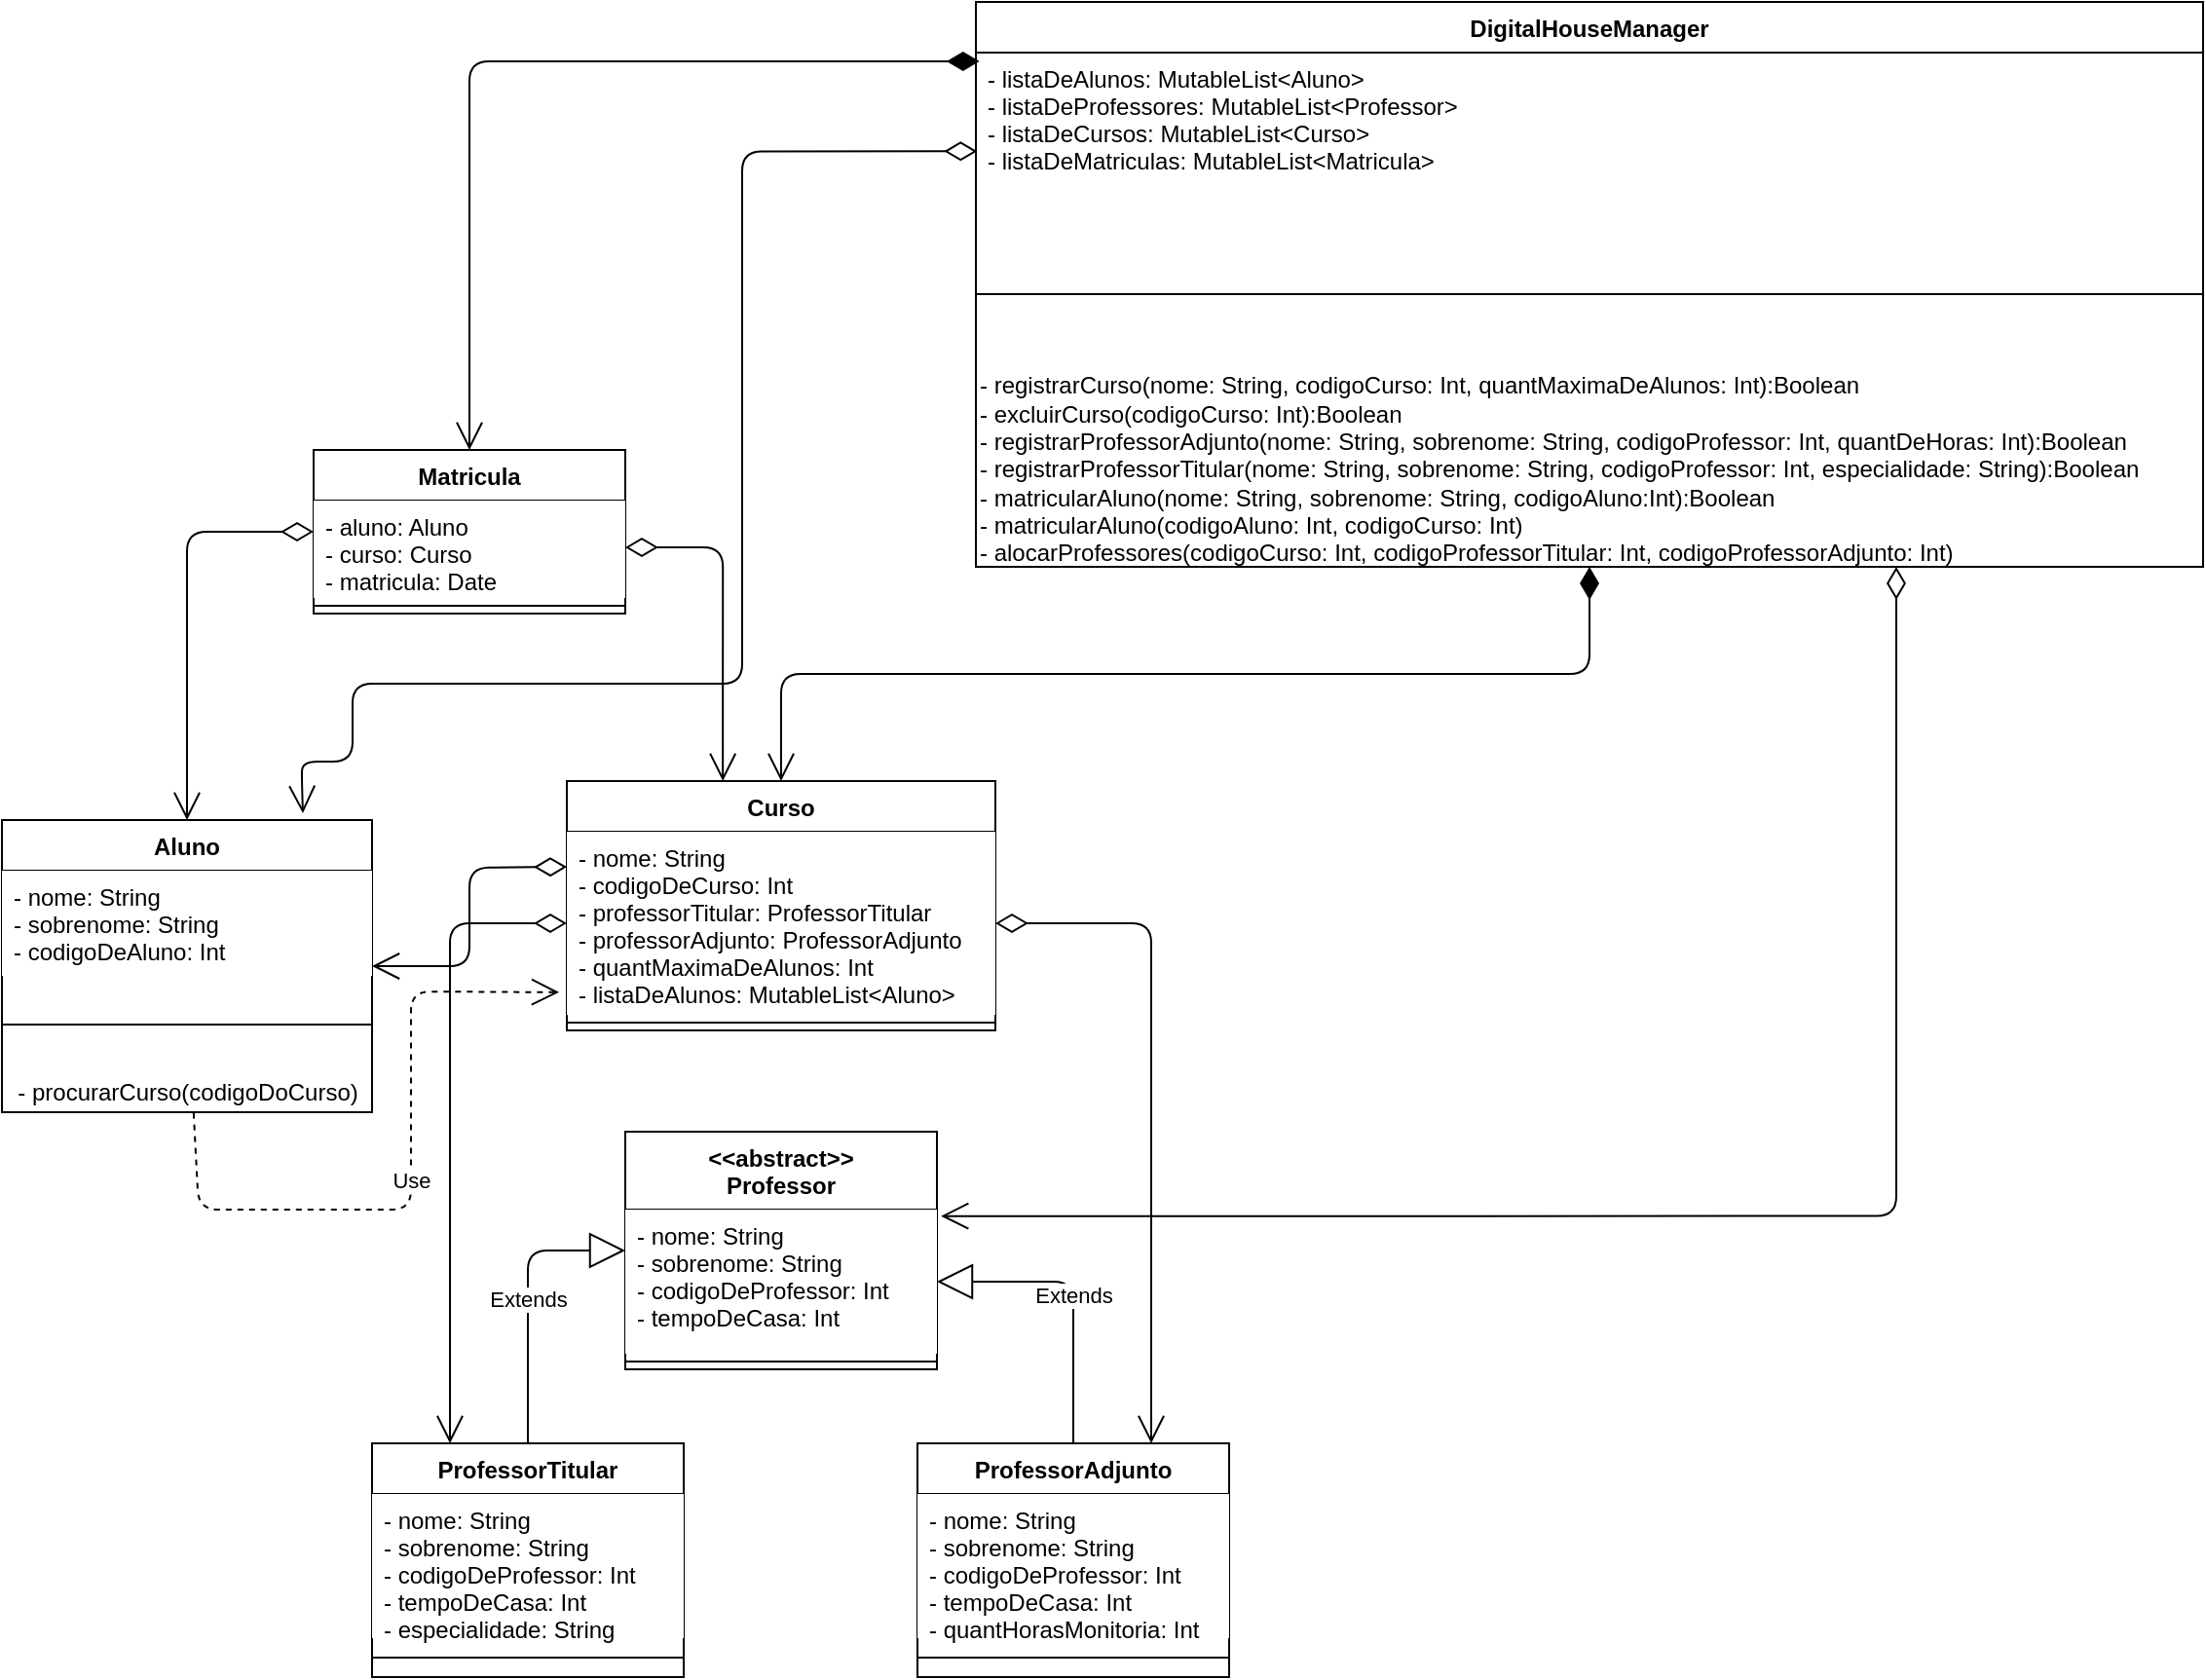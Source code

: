 <mxfile version="13.7.5" type="device"><diagram id="C5RBs43oDa-KdzZeNtuy" name="Page-1"><mxGraphModel dx="1091" dy="703" grid="1" gridSize="10" guides="0" tooltips="1" connect="1" arrows="1" fold="1" page="1" pageScale="1" pageWidth="827" pageHeight="1169" math="0" shadow="0"><root><mxCell id="WIyWlLk6GJQsqaUBKTNV-0"/><mxCell id="WIyWlLk6GJQsqaUBKTNV-1" parent="WIyWlLk6GJQsqaUBKTNV-0"/><mxCell id="6Tx9JxIIro4UoVuHAUKh-21" value="Extends" style="endArrow=block;endSize=16;endFill=0;html=1;entryX=0;entryY=0.5;entryDx=0;entryDy=0;exitX=0.5;exitY=0;exitDx=0;exitDy=0;" parent="WIyWlLk6GJQsqaUBKTNV-1" source="6Tx9JxIIro4UoVuHAUKh-15" target="2qhh8JdvaFWv3G7_nNXt-10" edge="1"><mxGeometry width="160" relative="1" as="geometry"><mxPoint x="570" y="750" as="sourcePoint"/><mxPoint x="730" y="750" as="targetPoint"/><Array as="points"><mxPoint x="610" y="671"/></Array></mxGeometry></mxCell><mxCell id="6Tx9JxIIro4UoVuHAUKh-22" value="Extends" style="endArrow=block;endSize=16;endFill=0;html=1;entryX=1;entryY=0.5;entryDx=0;entryDy=0;exitX=0.5;exitY=0;exitDx=0;exitDy=0;" parent="WIyWlLk6GJQsqaUBKTNV-1" source="6Tx9JxIIro4UoVuHAUKh-18" target="2qhh8JdvaFWv3G7_nNXt-11" edge="1"><mxGeometry width="160" relative="1" as="geometry"><mxPoint x="850" y="720" as="sourcePoint"/><mxPoint x="1010" y="720" as="targetPoint"/><Array as="points"><mxPoint x="890" y="687"/></Array></mxGeometry></mxCell><mxCell id="6Tx9JxIIro4UoVuHAUKh-23" value="" style="endArrow=open;html=1;endSize=12;startArrow=diamondThin;startSize=14;startFill=0;edgeStyle=orthogonalEdgeStyle;align=left;verticalAlign=bottom;exitX=0;exitY=0.5;exitDx=0;exitDy=0;entryX=0.25;entryY=0;entryDx=0;entryDy=0;" parent="WIyWlLk6GJQsqaUBKTNV-1" source="2qhh8JdvaFWv3G7_nNXt-1" target="6Tx9JxIIro4UoVuHAUKh-15" edge="1"><mxGeometry x="-0.821" y="-34" relative="1" as="geometry"><mxPoint x="450" y="680" as="sourcePoint"/><mxPoint x="610" y="680" as="targetPoint"/><mxPoint as="offset"/></mxGeometry></mxCell><mxCell id="6Tx9JxIIro4UoVuHAUKh-24" value="" style="endArrow=open;html=1;endSize=12;startArrow=diamondThin;startSize=14;startFill=0;edgeStyle=orthogonalEdgeStyle;align=left;verticalAlign=bottom;exitX=1;exitY=0.5;exitDx=0;exitDy=0;entryX=0.75;entryY=0;entryDx=0;entryDy=0;" parent="WIyWlLk6GJQsqaUBKTNV-1" source="2qhh8JdvaFWv3G7_nNXt-1" target="6Tx9JxIIro4UoVuHAUKh-18" edge="1"><mxGeometry x="-0.832" y="34" relative="1" as="geometry"><mxPoint x="880" y="530" as="sourcePoint"/><mxPoint x="1040" y="530" as="targetPoint"/><mxPoint as="offset"/></mxGeometry></mxCell><mxCell id="6Tx9JxIIro4UoVuHAUKh-26" value="" style="endArrow=open;html=1;endSize=12;startArrow=diamondThin;startSize=14;startFill=0;edgeStyle=orthogonalEdgeStyle;align=left;verticalAlign=bottom;entryX=1;entryY=0.5;entryDx=0;entryDy=0;" parent="WIyWlLk6GJQsqaUBKTNV-1" target="2qhh8JdvaFWv3G7_nNXt-7" edge="1"><mxGeometry x="-1" y="20" relative="1" as="geometry"><mxPoint x="630" y="474" as="sourcePoint"/><mxPoint x="670" y="380" as="targetPoint"/><mxPoint as="offset"/></mxGeometry></mxCell><mxCell id="6Tx9JxIIro4UoVuHAUKh-38" value="1" style="endArrow=open;html=1;endSize=12;startArrow=diamondThin;startSize=14;startFill=0;edgeStyle=orthogonalEdgeStyle;align=left;verticalAlign=bottom;exitX=0;exitY=0.5;exitDx=0;exitDy=0;entryX=0.5;entryY=0;entryDx=0;entryDy=0;" parent="WIyWlLk6GJQsqaUBKTNV-1" source="6Tx9JxIIro4UoVuHAUKh-27" target="2qhh8JdvaFWv3G7_nNXt-7" edge="1"><mxGeometry x="-1" y="3" relative="1" as="geometry"><mxPoint x="420" y="310" as="sourcePoint"/><mxPoint x="580" y="310" as="targetPoint"/></mxGeometry></mxCell><mxCell id="6Tx9JxIIro4UoVuHAUKh-40" value="" style="endArrow=open;html=1;endSize=12;startArrow=diamondThin;startSize=14;startFill=1;edgeStyle=orthogonalEdgeStyle;align=left;verticalAlign=bottom;exitX=0.5;exitY=1;exitDx=0;exitDy=0;entryX=0.5;entryY=0;entryDx=0;entryDy=0;" parent="WIyWlLk6GJQsqaUBKTNV-1" source="6Tx9JxIIro4UoVuHAUKh-30" target="2qhh8JdvaFWv3G7_nNXt-0" edge="1"><mxGeometry x="-0.559" y="120" relative="1" as="geometry"><mxPoint x="930" y="390" as="sourcePoint"/><mxPoint x="1090" y="390" as="targetPoint"/><mxPoint x="120" y="-120" as="offset"/></mxGeometry></mxCell><mxCell id="6Tx9JxIIro4UoVuHAUKh-41" value="" style="endArrow=open;html=1;endSize=12;startArrow=diamondThin;startSize=14;startFill=0;edgeStyle=orthogonalEdgeStyle;align=left;verticalAlign=bottom;exitX=0.75;exitY=1;exitDx=0;exitDy=0;entryX=1.013;entryY=0.045;entryDx=0;entryDy=0;entryPerimeter=0;" parent="WIyWlLk6GJQsqaUBKTNV-1" source="6Tx9JxIIro4UoVuHAUKh-30" target="2qhh8JdvaFWv3G7_nNXt-11" edge="1"><mxGeometry x="-1" y="3" relative="1" as="geometry"><mxPoint x="1030" y="420" as="sourcePoint"/><mxPoint x="1190" y="420" as="targetPoint"/></mxGeometry></mxCell><mxCell id="6Tx9JxIIro4UoVuHAUKh-43" value="" style="endArrow=open;html=1;endSize=12;startArrow=diamondThin;startSize=14;startFill=1;edgeStyle=orthogonalEdgeStyle;align=left;verticalAlign=bottom;exitX=0.003;exitY=0.053;exitDx=0;exitDy=0;exitPerimeter=0;entryX=0.5;entryY=0;entryDx=0;entryDy=0;" parent="WIyWlLk6GJQsqaUBKTNV-1" source="6Tx9JxIIro4UoVuHAUKh-31" target="6Tx9JxIIro4UoVuHAUKh-27" edge="1"><mxGeometry x="-0.698" y="-50" relative="1" as="geometry"><mxPoint x="640" y="230" as="sourcePoint"/><mxPoint x="800" y="230" as="targetPoint"/><mxPoint as="offset"/></mxGeometry></mxCell><mxCell id="6Tx9JxIIro4UoVuHAUKh-44" value="" style="endArrow=open;html=1;endSize=12;startArrow=diamondThin;startSize=14;startFill=0;edgeStyle=orthogonalEdgeStyle;align=left;verticalAlign=bottom;exitX=0.001;exitY=0.603;exitDx=0;exitDy=0;exitPerimeter=0;entryX=0.813;entryY=-0.023;entryDx=0;entryDy=0;entryPerimeter=0;" parent="WIyWlLk6GJQsqaUBKTNV-1" source="6Tx9JxIIro4UoVuHAUKh-31" target="2qhh8JdvaFWv3G7_nNXt-7" edge="1"><mxGeometry x="-0.683" y="-100" relative="1" as="geometry"><mxPoint x="540" y="420" as="sourcePoint"/><mxPoint x="520" y="420" as="targetPoint"/><Array as="points"><mxPoint x="720" y="107"/><mxPoint x="720" y="380"/><mxPoint x="520" y="380"/><mxPoint x="520" y="420"/><mxPoint x="494" y="420"/><mxPoint x="494" y="430"/></Array><mxPoint x="50" y="-86" as="offset"/></mxGeometry></mxCell><mxCell id="6Tx9JxIIro4UoVuHAUKh-46" value="" style="endArrow=open;html=1;endSize=12;startArrow=diamondThin;startSize=14;startFill=0;edgeStyle=orthogonalEdgeStyle;align=left;verticalAlign=bottom;entryX=0.364;entryY=0;entryDx=0;entryDy=0;entryPerimeter=0;" parent="WIyWlLk6GJQsqaUBKTNV-1" target="2qhh8JdvaFWv3G7_nNXt-0" edge="1"><mxGeometry x="-0.53" y="60" relative="1" as="geometry"><mxPoint x="660" y="310" as="sourcePoint"/><mxPoint x="820" y="310" as="targetPoint"/><Array as="points"><mxPoint x="710" y="310"/></Array><mxPoint as="offset"/></mxGeometry></mxCell><mxCell id="2qhh8JdvaFWv3G7_nNXt-10" value="&lt;&lt;abstract&gt;&gt;&#10;Professor" style="swimlane;fontStyle=1;align=center;verticalAlign=top;childLayout=stackLayout;horizontal=1;startSize=40;horizontalStack=0;resizeParent=1;resizeParentMax=0;resizeLast=0;collapsible=1;marginBottom=0;" parent="WIyWlLk6GJQsqaUBKTNV-1" vertex="1"><mxGeometry x="660" y="610" width="160" height="122" as="geometry"/></mxCell><mxCell id="2qhh8JdvaFWv3G7_nNXt-11" value="- nome: String&#10;- sobrenome: String&#10;- codigoDeProfessor: Int&#10;- tempoDeCasa: Int" style="text;strokeColor=none;align=left;verticalAlign=top;spacingLeft=4;spacingRight=4;overflow=hidden;rotatable=0;points=[[0,0.5],[1,0.5]];portConstraint=eastwest;fillColor=#ffffff;" parent="2qhh8JdvaFWv3G7_nNXt-10" vertex="1"><mxGeometry y="40" width="160" height="74" as="geometry"/></mxCell><mxCell id="2qhh8JdvaFWv3G7_nNXt-12" value="" style="line;strokeWidth=1;fillColor=none;align=left;verticalAlign=middle;spacingTop=-1;spacingLeft=3;spacingRight=3;rotatable=0;labelPosition=right;points=[];portConstraint=eastwest;" parent="2qhh8JdvaFWv3G7_nNXt-10" vertex="1"><mxGeometry y="114" width="160" height="8" as="geometry"/></mxCell><mxCell id="6Tx9JxIIro4UoVuHAUKh-30" value="DigitalHouseManager" style="swimlane;fontStyle=1;align=center;verticalAlign=middle;childLayout=stackLayout;horizontal=1;startSize=26;horizontalStack=0;resizeParent=1;resizeParentMax=0;resizeLast=0;collapsible=1;marginBottom=0;" parent="WIyWlLk6GJQsqaUBKTNV-1" vertex="1"><mxGeometry x="840" y="30" width="630" height="290" as="geometry"/></mxCell><mxCell id="6Tx9JxIIro4UoVuHAUKh-31" value="- listaDeAlunos: MutableList&lt;Aluno&gt;&#10;- listaDeProfessores: MutableList&lt;Professor&gt;&#10;- listaDeCursos: MutableList&lt;Curso&gt;&#10;- listaDeMatriculas: MutableList&lt;Matricula&gt;" style="text;strokeColor=none;fillColor=none;align=left;verticalAlign=top;spacingLeft=4;spacingRight=4;overflow=hidden;rotatable=0;points=[[0,0.5],[1,0.5]];portConstraint=eastwest;" parent="6Tx9JxIIro4UoVuHAUKh-30" vertex="1"><mxGeometry y="26" width="630" height="84" as="geometry"/></mxCell><mxCell id="6Tx9JxIIro4UoVuHAUKh-32" value="" style="line;strokeWidth=1;fillColor=none;align=left;verticalAlign=middle;spacingTop=-1;spacingLeft=3;spacingRight=3;rotatable=0;labelPosition=right;points=[];portConstraint=eastwest;" parent="6Tx9JxIIro4UoVuHAUKh-30" vertex="1"><mxGeometry y="110" width="630" height="80" as="geometry"/></mxCell><mxCell id="6Tx9JxIIro4UoVuHAUKh-49" value="&lt;div&gt;- registrarCurso(nome: String, codigoCurso: Int, quantMaximaDeAlunos: Int):Boolean&lt;/div&gt;&lt;div&gt;- excluirCurso(codigoCurso: Int):Boolean&lt;/div&gt;&lt;div&gt;- registrarProfessorAdjunto(nome: String, sobrenome: String, codigoProfessor: Int, quantDeHoras: Int):Boolean&lt;/div&gt;&lt;div&gt;- registrarProfessorTitular(nome: String, sobrenome: String, codigoProfessor: Int, especialidade: String):Boolean&lt;/div&gt;&lt;div&gt;- matricularAluno(nome: String, sobrenome: String, codigoAluno:Int):Boolean&lt;/div&gt;&lt;div&gt;- matricularAluno(codigoAluno: Int, codigoCurso: Int)&lt;/div&gt;&lt;div&gt;- alocarProfessores(codigoCurso: Int, codigoProfessorTitular: Int, codigoProfessorAdjunto: Int)&lt;/div&gt;" style="text;html=1;align=left;verticalAlign=middle;resizable=0;points=[];autosize=1;horizontal=1;rounded=0;" parent="6Tx9JxIIro4UoVuHAUKh-30" vertex="1"><mxGeometry y="190" width="630" height="100" as="geometry"/></mxCell><mxCell id="2qhh8JdvaFWv3G7_nNXt-7" value="Aluno" style="swimlane;fontStyle=1;align=center;verticalAlign=top;childLayout=stackLayout;horizontal=1;startSize=26;horizontalStack=0;resizeParent=1;resizeParentMax=0;resizeLast=0;collapsible=1;marginBottom=0;" parent="WIyWlLk6GJQsqaUBKTNV-1" vertex="1"><mxGeometry x="340" y="450" width="190" height="150" as="geometry"/></mxCell><mxCell id="2qhh8JdvaFWv3G7_nNXt-8" value="- nome: String&#10;- sobrenome: String&#10;- codigoDeAluno: Int" style="text;strokeColor=none;align=left;verticalAlign=top;spacingLeft=4;spacingRight=4;overflow=hidden;rotatable=0;points=[[0,0.5],[1,0.5]];portConstraint=eastwest;fillColor=#ffffff;" parent="2qhh8JdvaFWv3G7_nNXt-7" vertex="1"><mxGeometry y="26" width="190" height="54" as="geometry"/></mxCell><mxCell id="2qhh8JdvaFWv3G7_nNXt-9" value="" style="line;strokeWidth=1;fillColor=none;align=left;verticalAlign=middle;spacingTop=-1;spacingLeft=3;spacingRight=3;rotatable=0;labelPosition=right;points=[];portConstraint=eastwest;" parent="2qhh8JdvaFWv3G7_nNXt-7" vertex="1"><mxGeometry y="80" width="190" height="50" as="geometry"/></mxCell><mxCell id="TVMD13WR2XPwyhXBtFd1-4" value="- procurarCurso(codigoDoCurso)" style="text;html=1;align=center;verticalAlign=middle;resizable=0;points=[];autosize=1;" vertex="1" parent="2qhh8JdvaFWv3G7_nNXt-7"><mxGeometry y="130" width="190" height="20" as="geometry"/></mxCell><mxCell id="6Tx9JxIIro4UoVuHAUKh-15" value="ProfessorTitular" style="swimlane;fontStyle=1;align=center;verticalAlign=top;childLayout=stackLayout;horizontal=1;startSize=26;horizontalStack=0;resizeParent=1;resizeParentMax=0;resizeLast=0;collapsible=1;marginBottom=0;" parent="WIyWlLk6GJQsqaUBKTNV-1" vertex="1"><mxGeometry x="530" y="770" width="160" height="120" as="geometry"/></mxCell><mxCell id="6Tx9JxIIro4UoVuHAUKh-16" value="- nome: String&#10;- sobrenome: String&#10;- codigoDeProfessor: Int&#10;- tempoDeCasa: Int&#10;- especialidade: String" style="text;strokeColor=none;align=left;verticalAlign=top;spacingLeft=4;spacingRight=4;overflow=hidden;rotatable=0;points=[[0,0.5],[1,0.5]];portConstraint=eastwest;fillColor=#ffffff;" parent="6Tx9JxIIro4UoVuHAUKh-15" vertex="1"><mxGeometry y="26" width="160" height="74" as="geometry"/></mxCell><mxCell id="6Tx9JxIIro4UoVuHAUKh-17" value="" style="line;strokeWidth=1;fillColor=none;align=left;verticalAlign=middle;spacingTop=-1;spacingLeft=3;spacingRight=3;rotatable=0;labelPosition=right;points=[];portConstraint=eastwest;" parent="6Tx9JxIIro4UoVuHAUKh-15" vertex="1"><mxGeometry y="100" width="160" height="20" as="geometry"/></mxCell><mxCell id="6Tx9JxIIro4UoVuHAUKh-18" value="ProfessorAdjunto" style="swimlane;fontStyle=1;align=center;verticalAlign=top;childLayout=stackLayout;horizontal=1;startSize=26;horizontalStack=0;resizeParent=1;resizeParentMax=0;resizeLast=0;collapsible=1;marginBottom=0;" parent="WIyWlLk6GJQsqaUBKTNV-1" vertex="1"><mxGeometry x="810" y="770" width="160" height="120" as="geometry"/></mxCell><mxCell id="6Tx9JxIIro4UoVuHAUKh-19" value="- nome: String&#10;- sobrenome: String&#10;- codigoDeProfessor: Int&#10;- tempoDeCasa: Int&#10;- quantHorasMonitoria: Int" style="text;strokeColor=none;align=left;verticalAlign=top;spacingLeft=4;spacingRight=4;overflow=hidden;rotatable=0;points=[[0,0.5],[1,0.5]];portConstraint=eastwest;fillColor=#ffffff;" parent="6Tx9JxIIro4UoVuHAUKh-18" vertex="1"><mxGeometry y="26" width="160" height="74" as="geometry"/></mxCell><mxCell id="6Tx9JxIIro4UoVuHAUKh-20" value="" style="line;strokeWidth=1;fillColor=none;align=left;verticalAlign=middle;spacingTop=-1;spacingLeft=3;spacingRight=3;rotatable=0;labelPosition=right;points=[];portConstraint=eastwest;" parent="6Tx9JxIIro4UoVuHAUKh-18" vertex="1"><mxGeometry y="100" width="160" height="20" as="geometry"/></mxCell><mxCell id="2qhh8JdvaFWv3G7_nNXt-0" value="Curso" style="swimlane;fontStyle=1;align=center;verticalAlign=top;childLayout=stackLayout;horizontal=1;startSize=26;horizontalStack=0;resizeParent=1;resizeParentMax=0;resizeLast=0;collapsible=1;marginBottom=0;" parent="WIyWlLk6GJQsqaUBKTNV-1" vertex="1"><mxGeometry x="630" y="430" width="220" height="128" as="geometry"/></mxCell><mxCell id="2qhh8JdvaFWv3G7_nNXt-1" value="- nome: String&#10;- codigoDeCurso: Int&#10;- professorTitular: ProfessorTitular&#10;- professorAdjunto: ProfessorAdjunto&#10;- quantMaximaDeAlunos: Int&#10;- listaDeAlunos: MutableList&lt;Aluno&gt;&#10;" style="text;strokeColor=none;align=left;verticalAlign=top;spacingLeft=4;spacingRight=4;overflow=hidden;rotatable=0;points=[[0,0.5],[1,0.5]];portConstraint=eastwest;fillColor=#ffffff;" parent="2qhh8JdvaFWv3G7_nNXt-0" vertex="1"><mxGeometry y="26" width="220" height="94" as="geometry"/></mxCell><mxCell id="2qhh8JdvaFWv3G7_nNXt-2" value="" style="line;strokeWidth=1;fillColor=none;align=left;verticalAlign=middle;spacingTop=-1;spacingLeft=3;spacingRight=3;rotatable=0;labelPosition=right;points=[];portConstraint=eastwest;" parent="2qhh8JdvaFWv3G7_nNXt-0" vertex="1"><mxGeometry y="120" width="220" height="8" as="geometry"/></mxCell><mxCell id="6Tx9JxIIro4UoVuHAUKh-27" value="Matricula" style="swimlane;fontStyle=1;align=center;verticalAlign=top;childLayout=stackLayout;horizontal=1;startSize=26;horizontalStack=0;resizeParent=1;resizeParentMax=0;resizeLast=0;collapsible=1;marginBottom=0;" parent="WIyWlLk6GJQsqaUBKTNV-1" vertex="1"><mxGeometry x="500" y="260" width="160" height="84" as="geometry"/></mxCell><mxCell id="6Tx9JxIIro4UoVuHAUKh-28" value="- aluno: Aluno&#10;- curso: Curso&#10;- matricula: Date" style="text;strokeColor=none;align=left;verticalAlign=top;spacingLeft=4;spacingRight=4;overflow=hidden;rotatable=0;points=[[0,0.5],[1,0.5]];portConstraint=eastwest;fillColor=#ffffff;" parent="6Tx9JxIIro4UoVuHAUKh-27" vertex="1"><mxGeometry y="26" width="160" height="50" as="geometry"/></mxCell><mxCell id="6Tx9JxIIro4UoVuHAUKh-29" value="" style="line;strokeWidth=1;fillColor=none;align=left;verticalAlign=middle;spacingTop=-1;spacingLeft=3;spacingRight=3;rotatable=0;labelPosition=right;points=[];portConstraint=eastwest;" parent="6Tx9JxIIro4UoVuHAUKh-27" vertex="1"><mxGeometry y="76" width="160" height="8" as="geometry"/></mxCell><mxCell id="TVMD13WR2XPwyhXBtFd1-0" value="Use" style="endArrow=open;endSize=12;dashed=1;html=1;entryX=-0.018;entryY=0.877;entryDx=0;entryDy=0;entryPerimeter=0;exitX=0.518;exitY=1.016;exitDx=0;exitDy=0;exitPerimeter=0;" edge="1" parent="WIyWlLk6GJQsqaUBKTNV-1" source="TVMD13WR2XPwyhXBtFd1-4" target="2qhh8JdvaFWv3G7_nNXt-1"><mxGeometry width="160" relative="1" as="geometry"><mxPoint x="470" y="520" as="sourcePoint"/><mxPoint x="560" y="600" as="targetPoint"/><Array as="points"><mxPoint x="441" y="650"/><mxPoint x="550" y="650"/><mxPoint x="550" y="538"/></Array></mxGeometry></mxCell></root></mxGraphModel></diagram></mxfile>